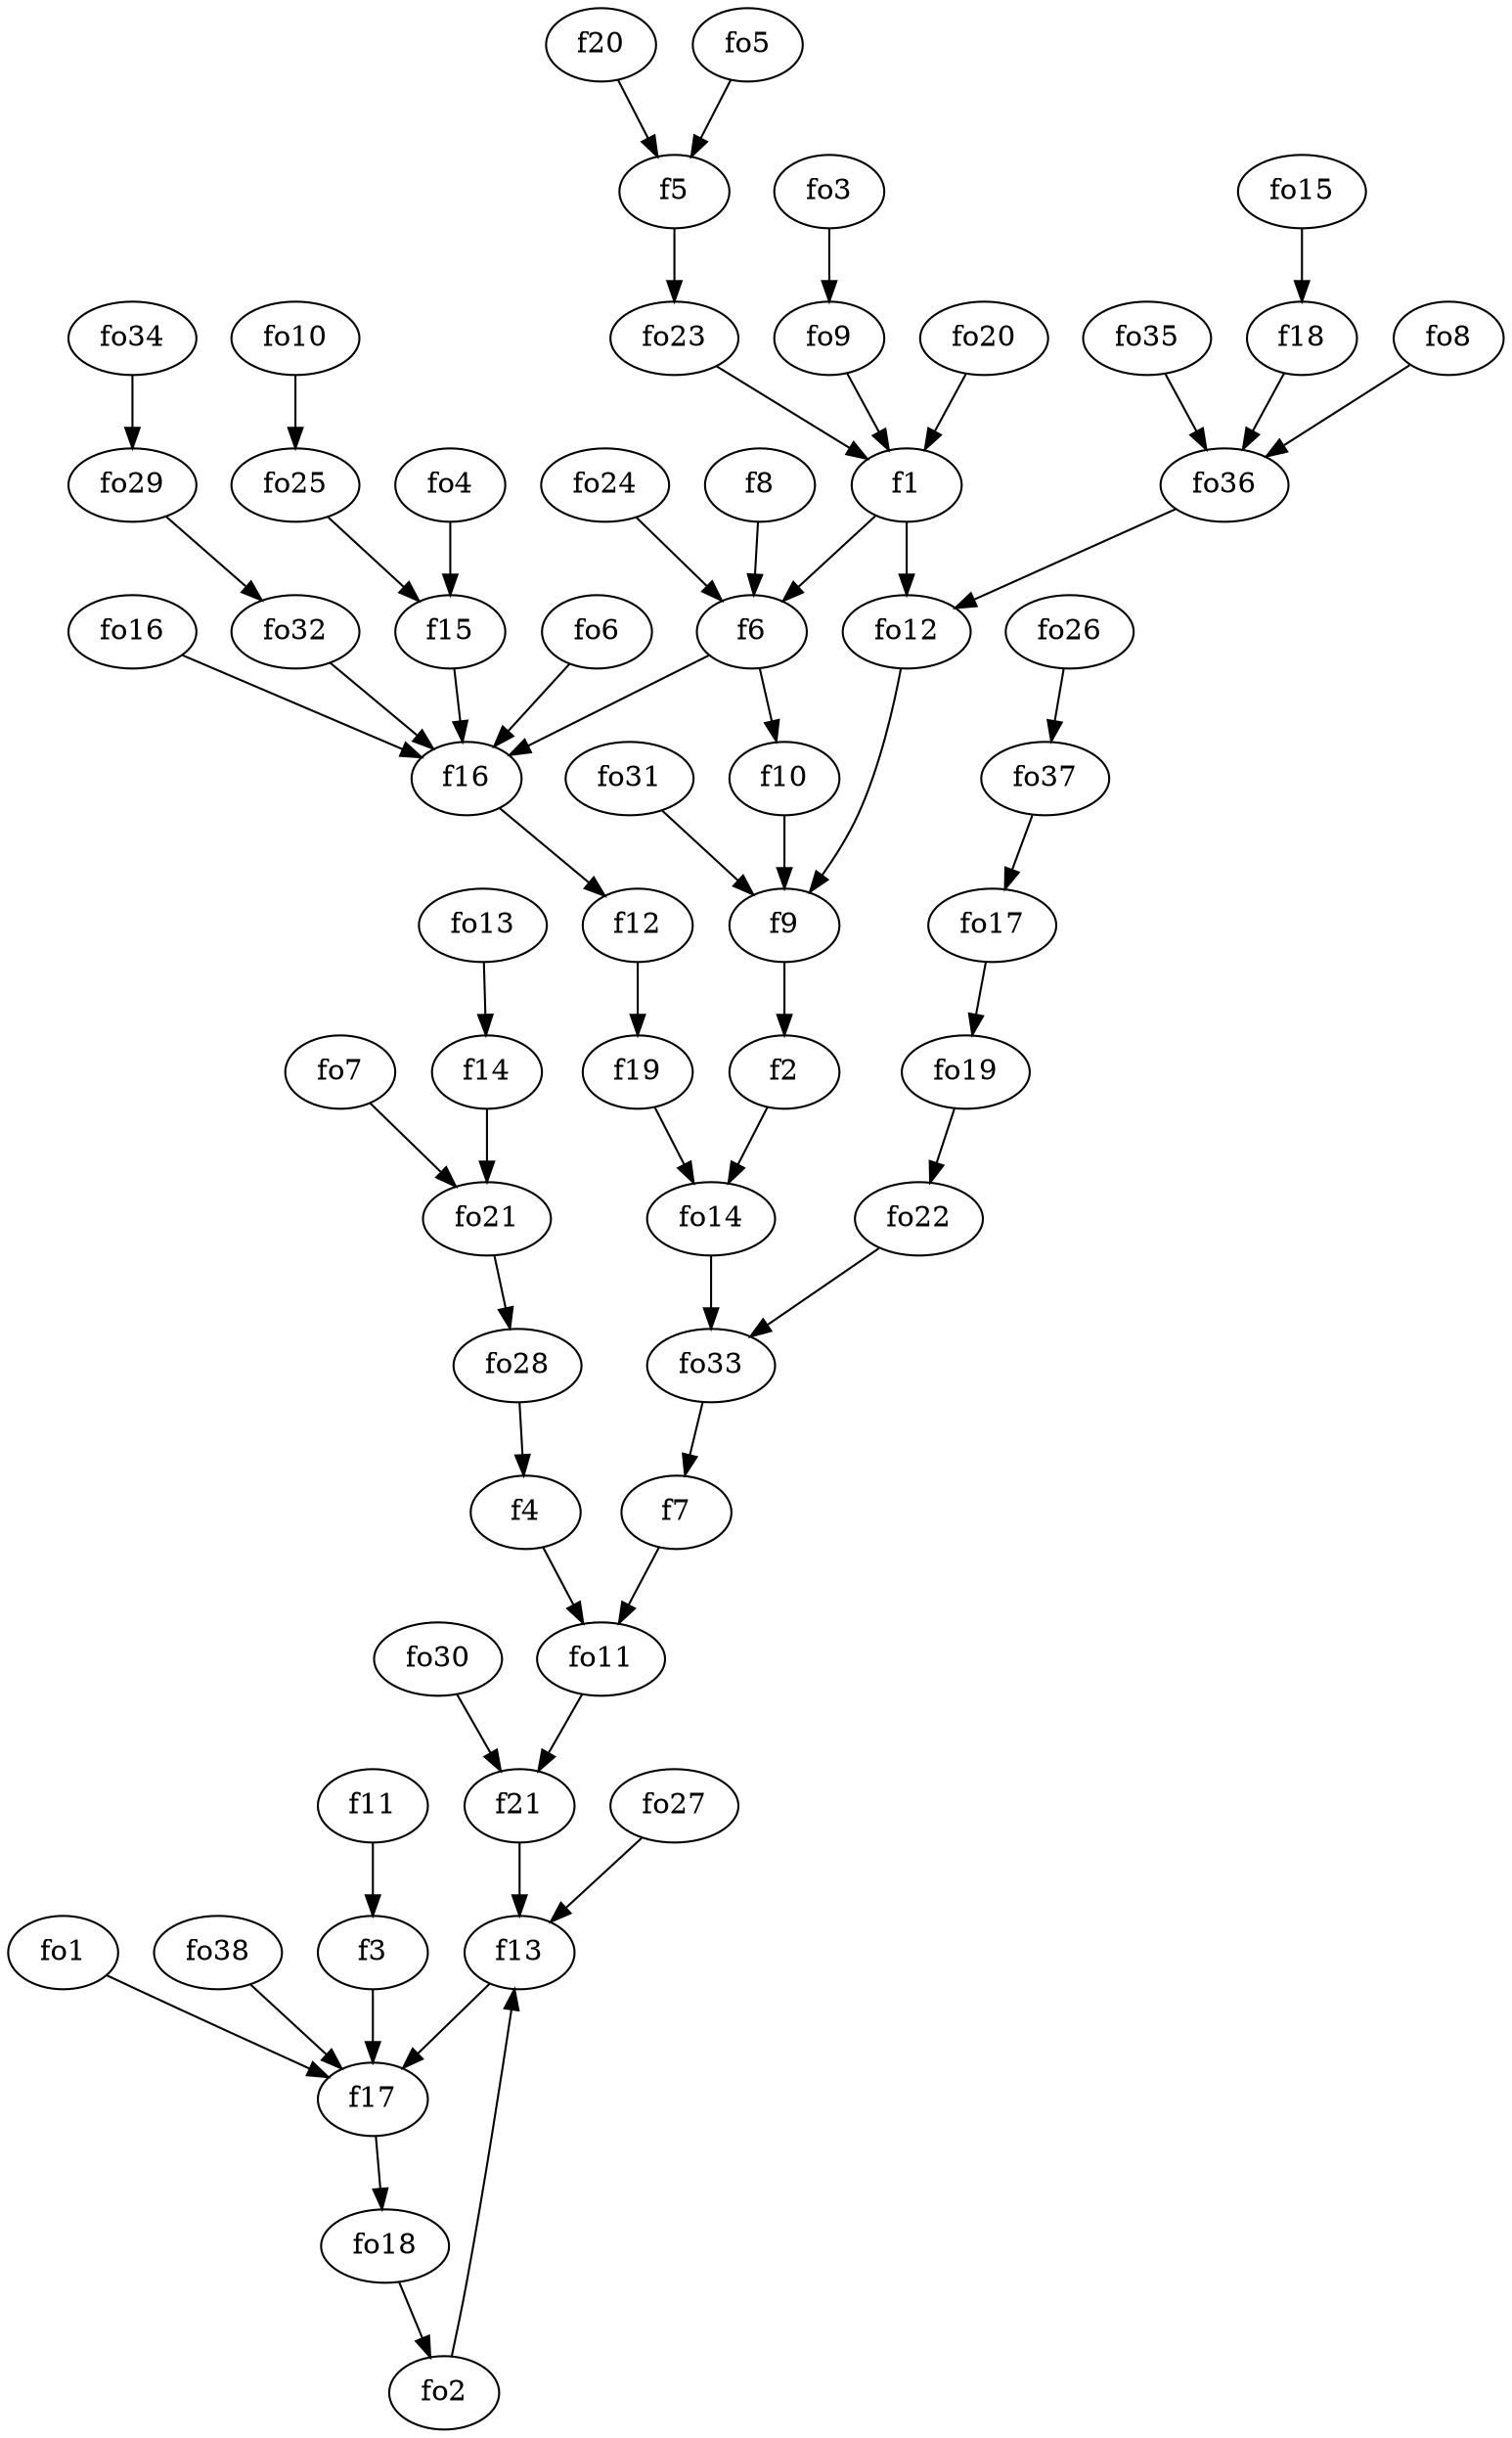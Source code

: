 strict digraph  {
f1;
f2;
f3;
f4;
f5;
f6;
f7;
f8;
f9;
f10;
f11;
f12;
f13;
f14;
f15;
f16;
f17;
f18;
f19;
f20;
f21;
fo1;
fo2;
fo3;
fo4;
fo5;
fo6;
fo7;
fo8;
fo9;
fo10;
fo11;
fo12;
fo13;
fo14;
fo15;
fo16;
fo17;
fo18;
fo19;
fo20;
fo21;
fo22;
fo23;
fo24;
fo25;
fo26;
fo27;
fo28;
fo29;
fo30;
fo31;
fo32;
fo33;
fo34;
fo35;
fo36;
fo37;
fo38;
f1 -> fo12  [weight=2];
f1 -> f6  [weight=2];
f2 -> fo14  [weight=2];
f3 -> f17  [weight=2];
f4 -> fo11  [weight=2];
f5 -> fo23  [weight=2];
f6 -> f16  [weight=2];
f6 -> f10  [weight=2];
f7 -> fo11  [weight=2];
f8 -> f6  [weight=2];
f9 -> f2  [weight=2];
f10 -> f9  [weight=2];
f11 -> f3  [weight=2];
f12 -> f19  [weight=2];
f13 -> f17  [weight=2];
f14 -> fo21  [weight=2];
f15 -> f16  [weight=2];
f16 -> f12  [weight=2];
f17 -> fo18  [weight=2];
f18 -> fo36  [weight=2];
f19 -> fo14  [weight=2];
f20 -> f5  [weight=2];
f21 -> f13  [weight=2];
fo1 -> f17  [weight=2];
fo2 -> f13  [weight=2];
fo3 -> fo9  [weight=2];
fo4 -> f15  [weight=2];
fo5 -> f5  [weight=2];
fo6 -> f16  [weight=2];
fo7 -> fo21  [weight=2];
fo8 -> fo36  [weight=2];
fo9 -> f1  [weight=2];
fo10 -> fo25  [weight=2];
fo11 -> f21  [weight=2];
fo12 -> f9  [weight=2];
fo13 -> f14  [weight=2];
fo14 -> fo33  [weight=2];
fo15 -> f18  [weight=2];
fo16 -> f16  [weight=2];
fo17 -> fo19  [weight=2];
fo18 -> fo2  [weight=2];
fo19 -> fo22  [weight=2];
fo20 -> f1  [weight=2];
fo21 -> fo28  [weight=2];
fo22 -> fo33  [weight=2];
fo23 -> f1  [weight=2];
fo24 -> f6  [weight=2];
fo25 -> f15  [weight=2];
fo26 -> fo37  [weight=2];
fo27 -> f13  [weight=2];
fo28 -> f4  [weight=2];
fo29 -> fo32  [weight=2];
fo30 -> f21  [weight=2];
fo31 -> f9  [weight=2];
fo32 -> f16  [weight=2];
fo33 -> f7  [weight=2];
fo34 -> fo29  [weight=2];
fo35 -> fo36  [weight=2];
fo36 -> fo12  [weight=2];
fo37 -> fo17  [weight=2];
fo38 -> f17  [weight=2];
}
